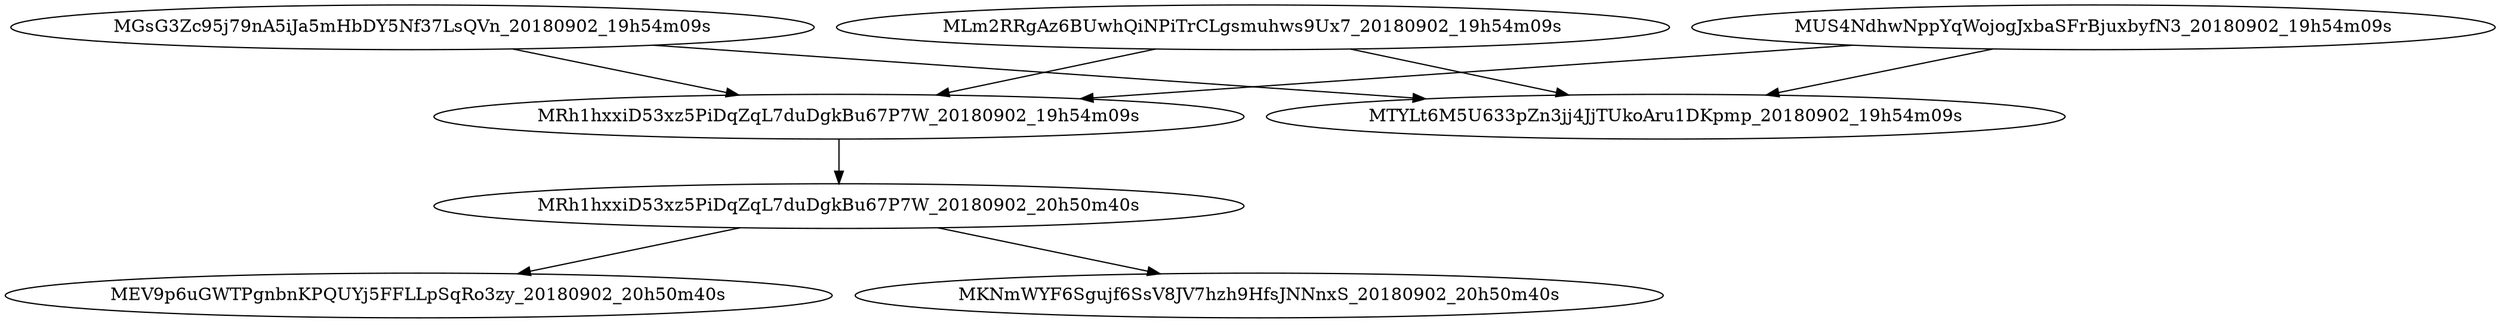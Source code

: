 digraph{rankdir=TB;MRh1hxxiD53xz5PiDqZqL7duDgkBu67P7W_20180902_19h54m09s -> MRh1hxxiD53xz5PiDqZqL7duDgkBu67P7W_20180902_20h50m40s;
MGsG3Zc95j79nA5iJa5mHbDY5Nf37LsQVn_20180902_19h54m09s -> MRh1hxxiD53xz5PiDqZqL7duDgkBu67P7W_20180902_19h54m09s;
MLm2RRgAz6BUwhQiNPiTrCLgsmuhws9Ux7_20180902_19h54m09s -> MTYLt6M5U633pZn3jj4JjTUkoAru1DKpmp_20180902_19h54m09s;
MUS4NdhwNppYqWojogJxbaSFrBjuxbyfN3_20180902_19h54m09s -> MTYLt6M5U633pZn3jj4JjTUkoAru1DKpmp_20180902_19h54m09s;
MUS4NdhwNppYqWojogJxbaSFrBjuxbyfN3_20180902_19h54m09s -> MRh1hxxiD53xz5PiDqZqL7duDgkBu67P7W_20180902_19h54m09s;
MGsG3Zc95j79nA5iJa5mHbDY5Nf37LsQVn_20180902_19h54m09s -> MTYLt6M5U633pZn3jj4JjTUkoAru1DKpmp_20180902_19h54m09s;
MRh1hxxiD53xz5PiDqZqL7duDgkBu67P7W_20180902_20h50m40s -> MEV9p6uGWTPgnbnKPQUYj5FFLLpSqRo3zy_20180902_20h50m40s;
MLm2RRgAz6BUwhQiNPiTrCLgsmuhws9Ux7_20180902_19h54m09s -> MRh1hxxiD53xz5PiDqZqL7duDgkBu67P7W_20180902_19h54m09s;
MRh1hxxiD53xz5PiDqZqL7duDgkBu67P7W_20180902_20h50m40s -> MKNmWYF6Sgujf6SsV8JV7hzh9HfsJNNnxS_20180902_20h50m40s;
}